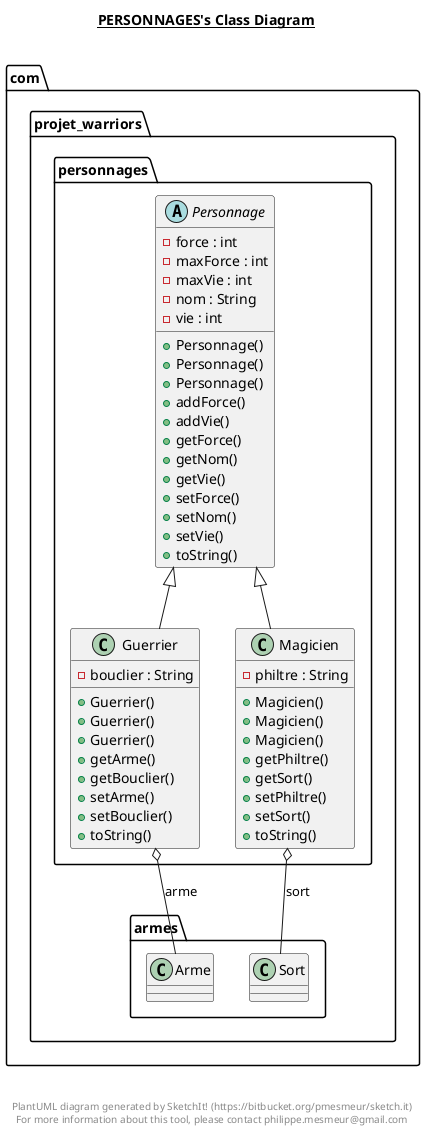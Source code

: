 @startuml

title __PERSONNAGES's Class Diagram__\n

  namespace com.projet_warriors {
    namespace personnages {
      class com.projet_warriors.personnages.Guerrier {
          - bouclier : String
          + Guerrier()
          + Guerrier()
          + Guerrier()
          + getArme()
          + getBouclier()
          + setArme()
          + setBouclier()
          + toString()
      }
    }
  }
  

  namespace com.projet_warriors {
    namespace personnages {
      class com.projet_warriors.personnages.Magicien {
          - philtre : String
          + Magicien()
          + Magicien()
          + Magicien()
          + getPhiltre()
          + getSort()
          + setPhiltre()
          + setSort()
          + toString()
      }
    }
  }
  

  namespace com.projet_warriors {
    namespace personnages {
      abstract class com.projet_warriors.personnages.Personnage {
          - force : int
          - maxForce : int
          - maxVie : int
          - nom : String
          - vie : int
          + Personnage()
          + Personnage()
          + Personnage()
          + addForce()
          + addVie()
          + getForce()
          + getNom()
          + getVie()
          + setForce()
          + setNom()
          + setVie()
          + toString()
      }
    }
  }
  

  com.projet_warriors.personnages.Guerrier -up-|> com.projet_warriors.personnages.Personnage
  com.projet_warriors.personnages.Guerrier o-- com.projet_warriors.armes.Arme : arme
  com.projet_warriors.personnages.Magicien -up-|> com.projet_warriors.personnages.Personnage
  com.projet_warriors.personnages.Magicien o-- com.projet_warriors.armes.Sort : sort


right footer


PlantUML diagram generated by SketchIt! (https://bitbucket.org/pmesmeur/sketch.it)
For more information about this tool, please contact philippe.mesmeur@gmail.com
endfooter

@enduml
